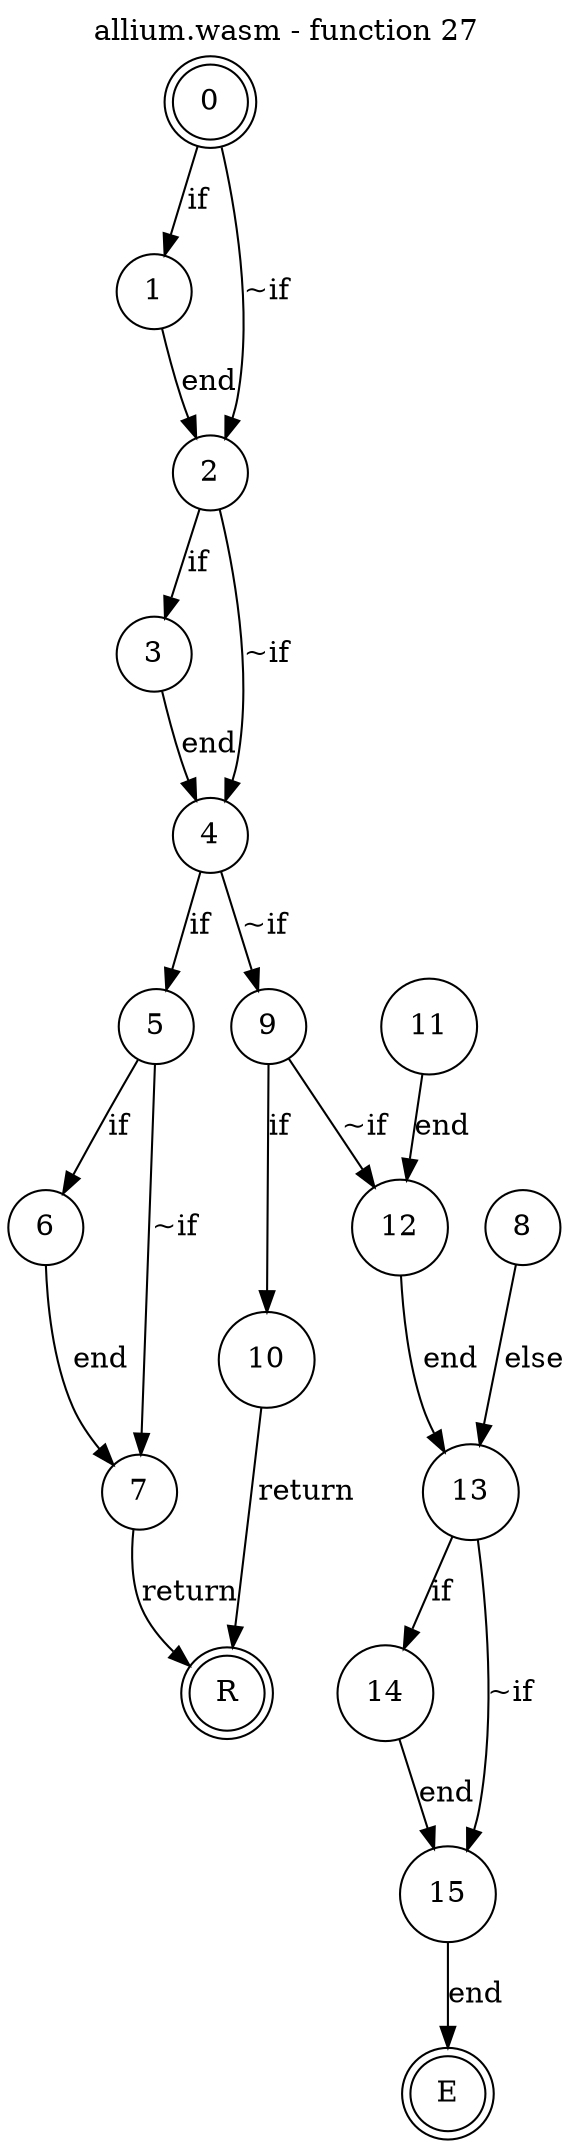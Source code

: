 digraph finite_state_machine {
    label = "allium.wasm - function 27"
    labelloc =  t
    labelfontsize = 16
    labelfontcolor = black
    labelfontname = "Helvetica"
    node [shape = doublecircle]; 0 E R ;
    node [shape = circle];
    0 -> 1[label="if"];
    0 -> 2[label="~if"];
    1 -> 2[label="end"];
    2 -> 3[label="if"];
    2 -> 4[label="~if"];
    3 -> 4[label="end"];
    4 -> 5[label="if"];
    4 -> 9[label="~if"];
    5 -> 6[label="if"];
    5 -> 7[label="~if"];
    6 -> 7[label="end"];
    7 -> R[label="return"];
    8 -> 13[label="else"];
    9 -> 10[label="if"];
    9 -> 12[label="~if"];
    10 -> R[label="return"];
    11 -> 12[label="end"];
    12 -> 13[label="end"];
    13 -> 14[label="if"];
    13 -> 15[label="~if"];
    14 -> 15[label="end"];
    15 -> E[label="end"];
}
